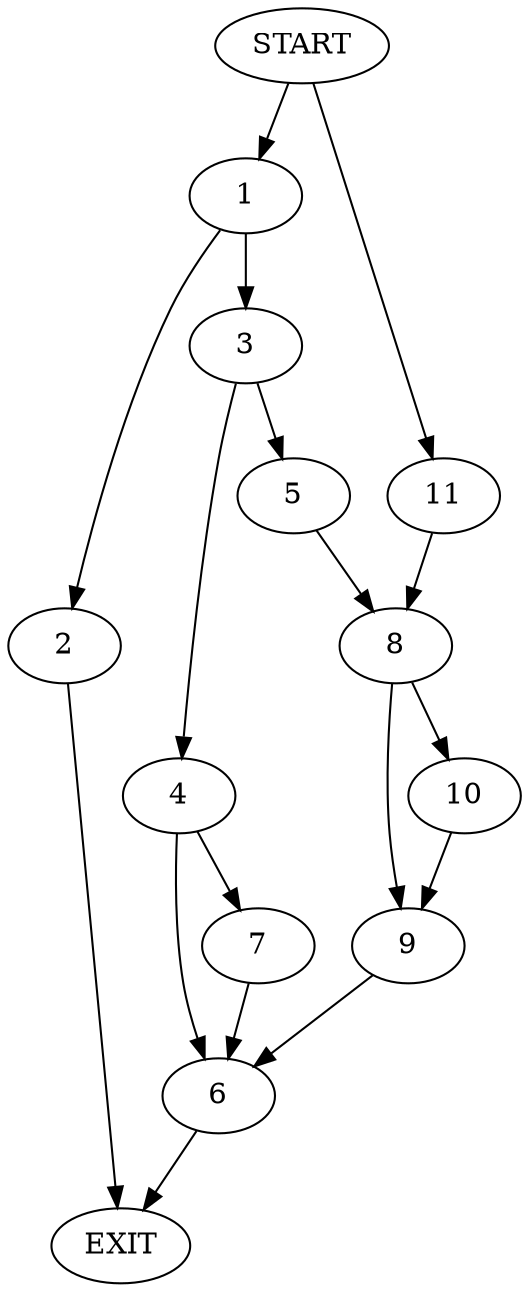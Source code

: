 digraph {
0 [label="START"]
12 [label="EXIT"]
0 -> 1
1 -> 2
1 -> 3
2 -> 12
3 -> 4
3 -> 5
4 -> 6
4 -> 7
5 -> 8
8 -> 9
8 -> 10
0 -> 11
11 -> 8
10 -> 9
9 -> 6
6 -> 12
7 -> 6
}
